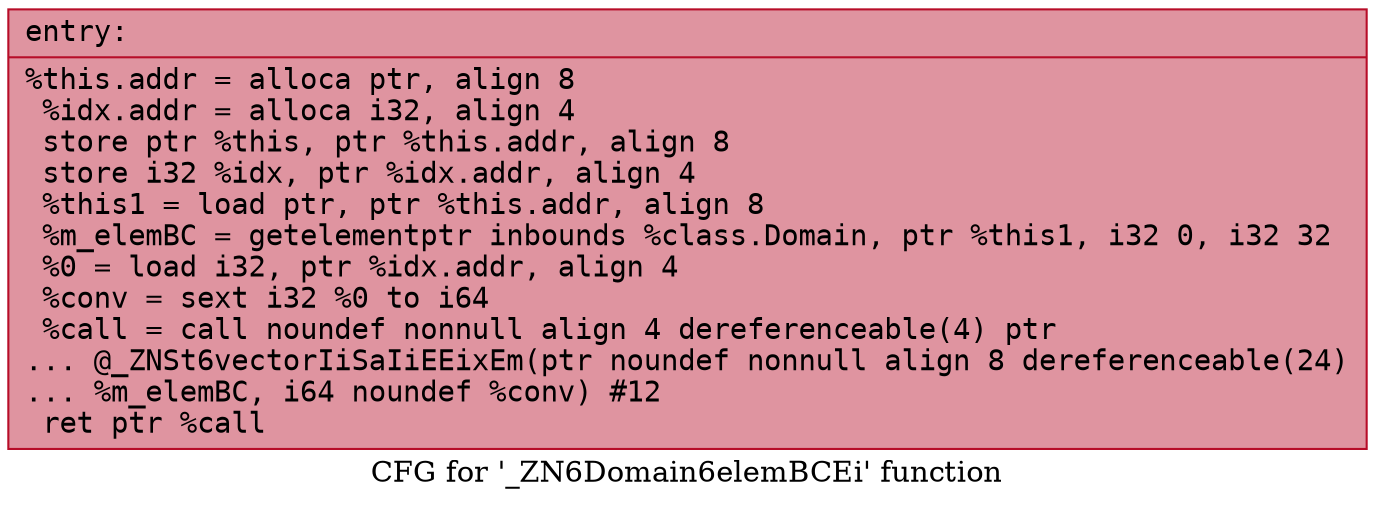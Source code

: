 digraph "CFG for '_ZN6Domain6elemBCEi' function" {
	label="CFG for '_ZN6Domain6elemBCEi' function";

	Node0x555f5b0d8d80 [shape=record,color="#b70d28ff", style=filled, fillcolor="#b70d2870" fontname="Courier",label="{entry:\l|  %this.addr = alloca ptr, align 8\l  %idx.addr = alloca i32, align 4\l  store ptr %this, ptr %this.addr, align 8\l  store i32 %idx, ptr %idx.addr, align 4\l  %this1 = load ptr, ptr %this.addr, align 8\l  %m_elemBC = getelementptr inbounds %class.Domain, ptr %this1, i32 0, i32 32\l  %0 = load i32, ptr %idx.addr, align 4\l  %conv = sext i32 %0 to i64\l  %call = call noundef nonnull align 4 dereferenceable(4) ptr\l... @_ZNSt6vectorIiSaIiEEixEm(ptr noundef nonnull align 8 dereferenceable(24)\l... %m_elemBC, i64 noundef %conv) #12\l  ret ptr %call\l}"];
}
